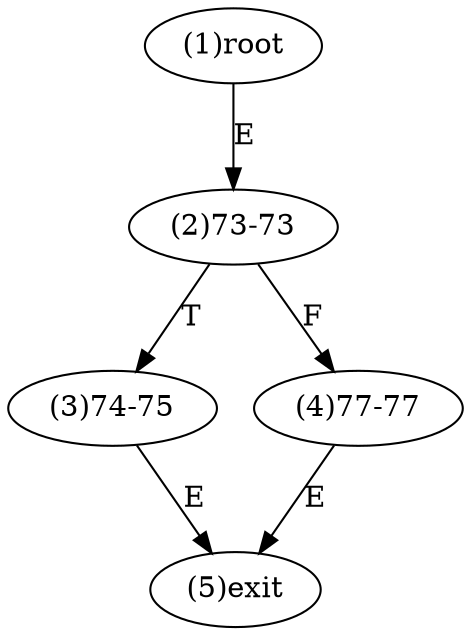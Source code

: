 digraph "" { 
1[ label="(1)root"];
2[ label="(2)73-73"];
3[ label="(3)74-75"];
4[ label="(4)77-77"];
5[ label="(5)exit"];
1->2[ label="E"];
2->4[ label="F"];
2->3[ label="T"];
3->5[ label="E"];
4->5[ label="E"];
}